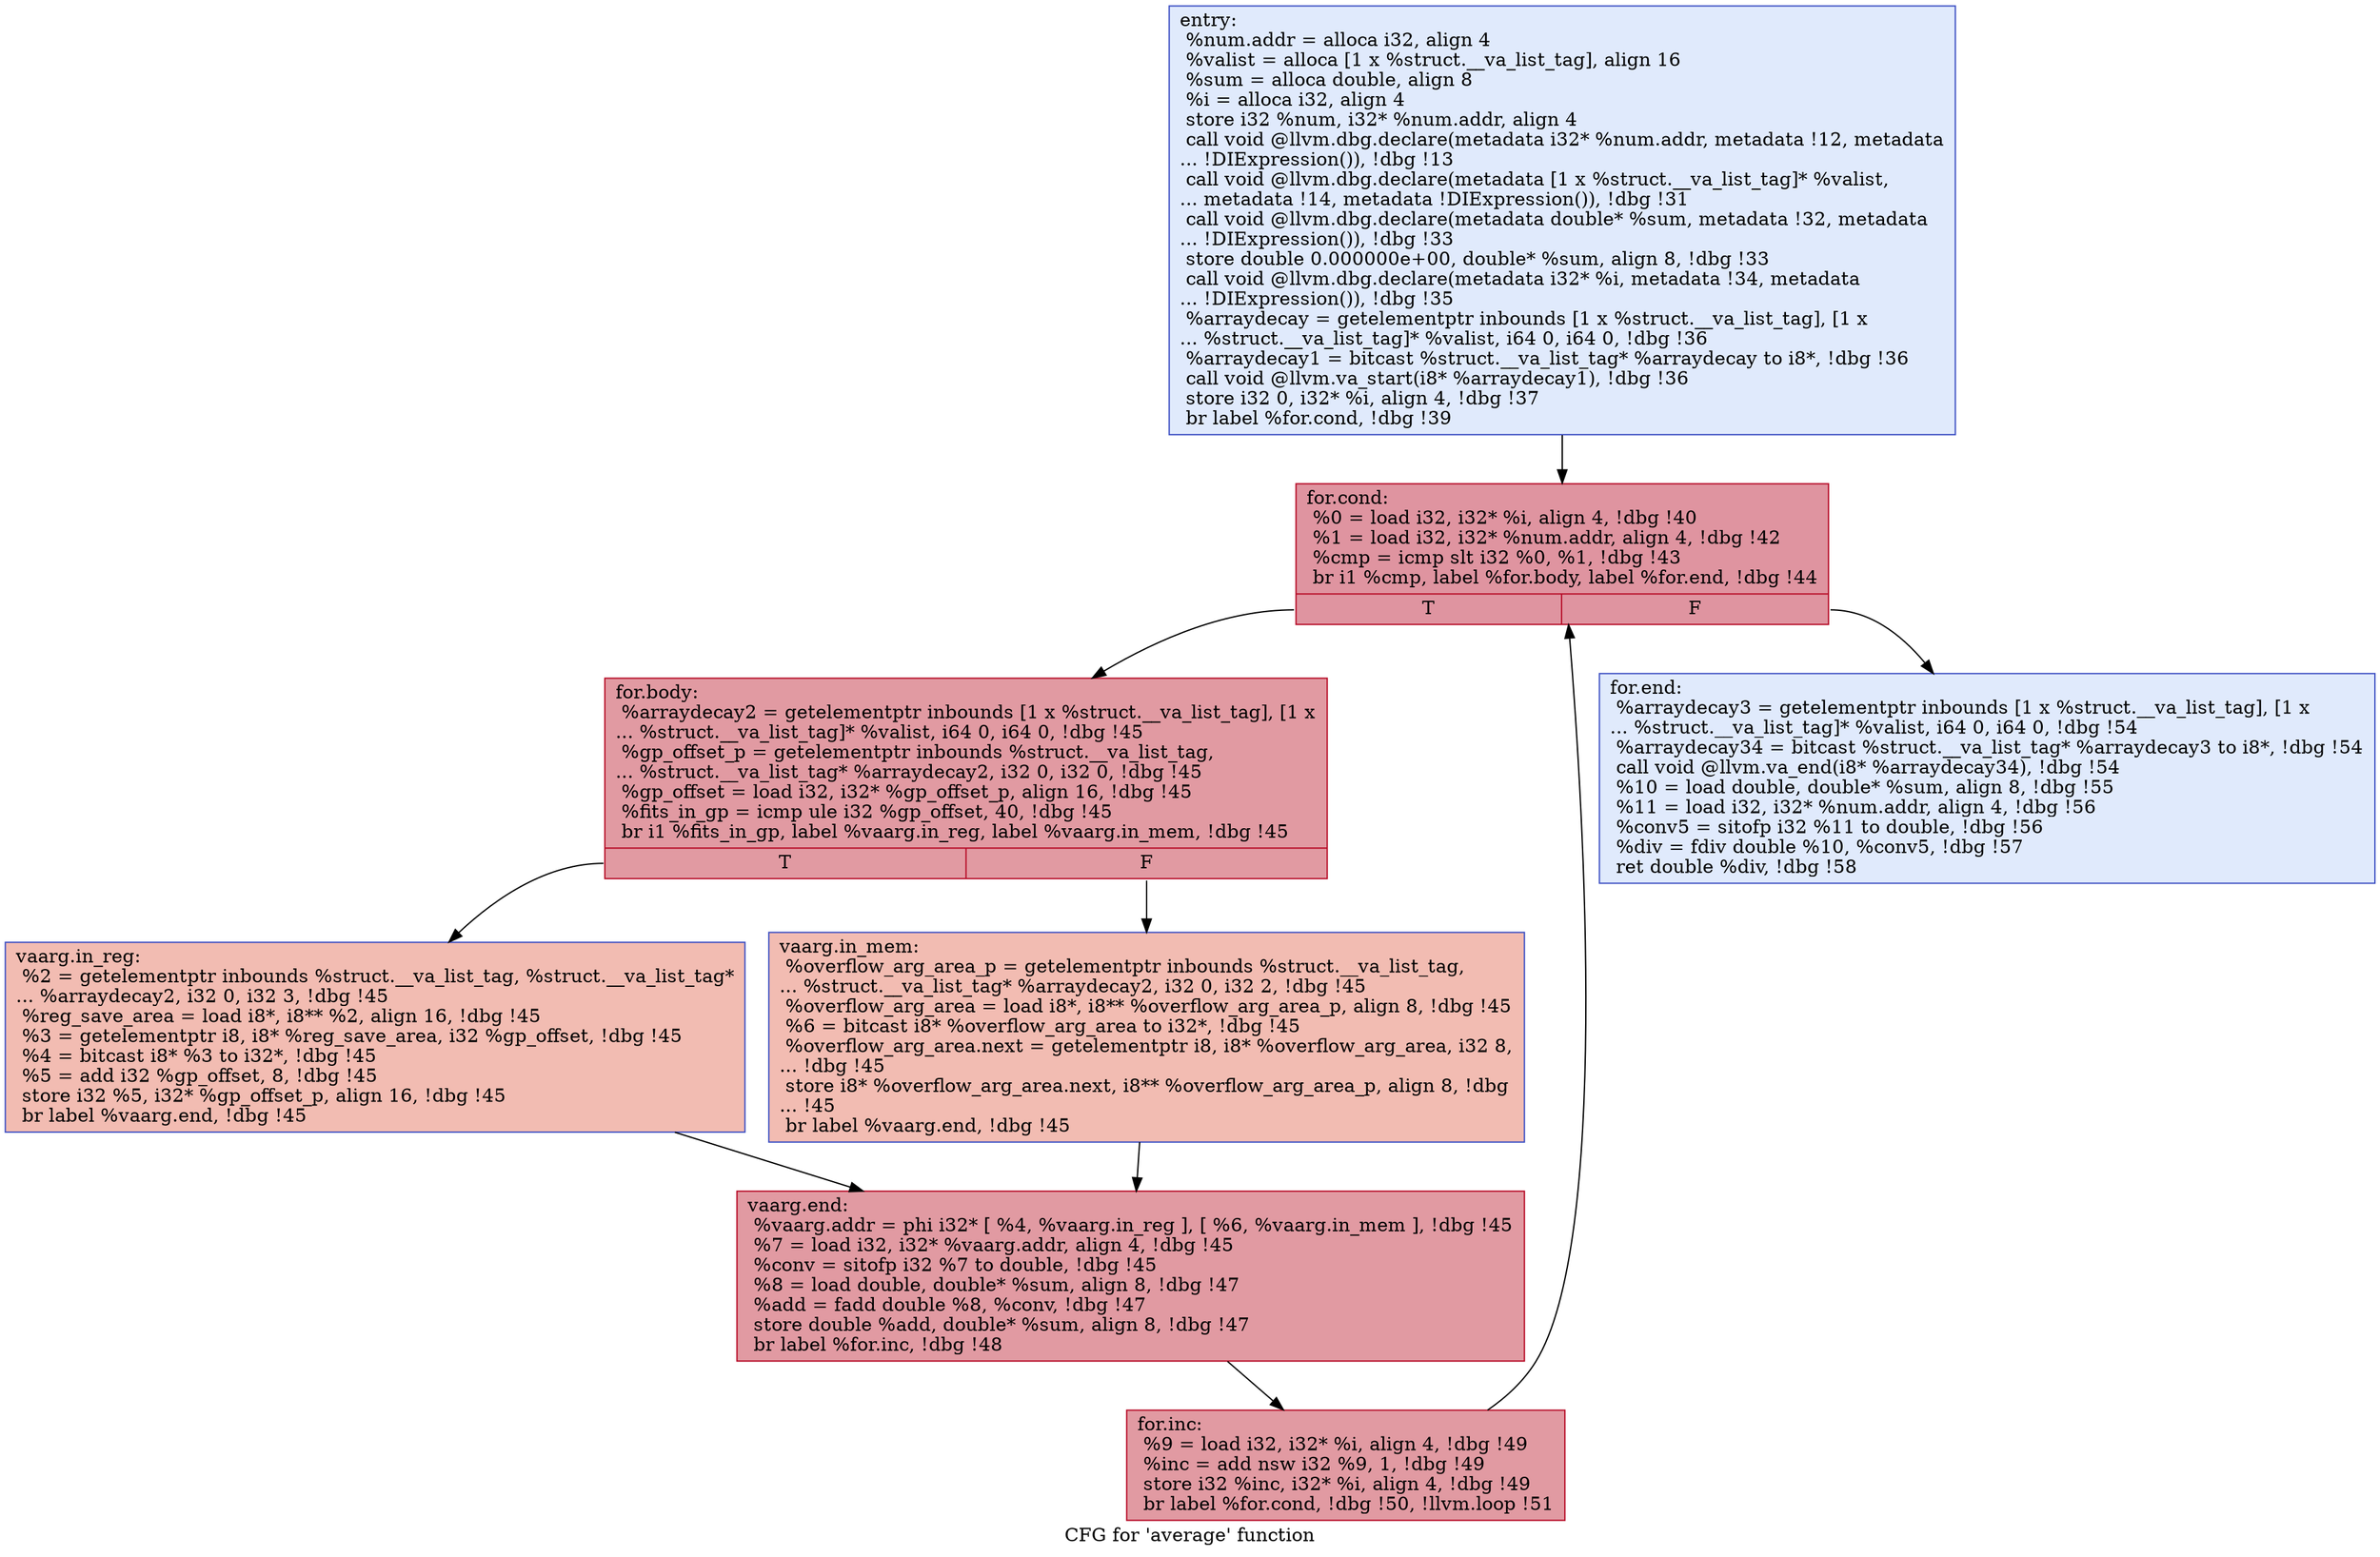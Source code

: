 digraph "CFG for 'average' function" {
	label="CFG for 'average' function";

	Node0x10daa80 [shape=record,color="#3d50c3ff", style=filled, fillcolor="#b9d0f970",label="{entry:\l  %num.addr = alloca i32, align 4\l  %valist = alloca [1 x %struct.__va_list_tag], align 16\l  %sum = alloca double, align 8\l  %i = alloca i32, align 4\l  store i32 %num, i32* %num.addr, align 4\l  call void @llvm.dbg.declare(metadata i32* %num.addr, metadata !12, metadata\l... !DIExpression()), !dbg !13\l  call void @llvm.dbg.declare(metadata [1 x %struct.__va_list_tag]* %valist,\l... metadata !14, metadata !DIExpression()), !dbg !31\l  call void @llvm.dbg.declare(metadata double* %sum, metadata !32, metadata\l... !DIExpression()), !dbg !33\l  store double 0.000000e+00, double* %sum, align 8, !dbg !33\l  call void @llvm.dbg.declare(metadata i32* %i, metadata !34, metadata\l... !DIExpression()), !dbg !35\l  %arraydecay = getelementptr inbounds [1 x %struct.__va_list_tag], [1 x\l... %struct.__va_list_tag]* %valist, i64 0, i64 0, !dbg !36\l  %arraydecay1 = bitcast %struct.__va_list_tag* %arraydecay to i8*, !dbg !36\l  call void @llvm.va_start(i8* %arraydecay1), !dbg !36\l  store i32 0, i32* %i, align 4, !dbg !37\l  br label %for.cond, !dbg !39\l}"];
	Node0x10daa80 -> Node0x10de970;
	Node0x10de970 [shape=record,color="#b70d28ff", style=filled, fillcolor="#b70d2870",label="{for.cond:                                         \l  %0 = load i32, i32* %i, align 4, !dbg !40\l  %1 = load i32, i32* %num.addr, align 4, !dbg !42\l  %cmp = icmp slt i32 %0, %1, !dbg !43\l  br i1 %cmp, label %for.body, label %for.end, !dbg !44\l|{<s0>T|<s1>F}}"];
	Node0x10de970:s0 -> Node0x10df0f0;
	Node0x10de970:s1 -> Node0x10df170;
	Node0x10df0f0 [shape=record,color="#b70d28ff", style=filled, fillcolor="#bb1b2c70",label="{for.body:                                         \l  %arraydecay2 = getelementptr inbounds [1 x %struct.__va_list_tag], [1 x\l... %struct.__va_list_tag]* %valist, i64 0, i64 0, !dbg !45\l  %gp_offset_p = getelementptr inbounds %struct.__va_list_tag,\l... %struct.__va_list_tag* %arraydecay2, i32 0, i32 0, !dbg !45\l  %gp_offset = load i32, i32* %gp_offset_p, align 16, !dbg !45\l  %fits_in_gp = icmp ule i32 %gp_offset, 40, !dbg !45\l  br i1 %fits_in_gp, label %vaarg.in_reg, label %vaarg.in_mem, !dbg !45\l|{<s0>T|<s1>F}}"];
	Node0x10df0f0:s0 -> Node0x10e0050;
	Node0x10df0f0:s1 -> Node0x10e00d0;
	Node0x10e0050 [shape=record,color="#3d50c3ff", style=filled, fillcolor="#e1675170",label="{vaarg.in_reg:                                     \l  %2 = getelementptr inbounds %struct.__va_list_tag, %struct.__va_list_tag*\l... %arraydecay2, i32 0, i32 3, !dbg !45\l  %reg_save_area = load i8*, i8** %2, align 16, !dbg !45\l  %3 = getelementptr i8, i8* %reg_save_area, i32 %gp_offset, !dbg !45\l  %4 = bitcast i8* %3 to i32*, !dbg !45\l  %5 = add i32 %gp_offset, 8, !dbg !45\l  store i32 %5, i32* %gp_offset_p, align 16, !dbg !45\l  br label %vaarg.end, !dbg !45\l}"];
	Node0x10e0050 -> Node0x10e06a0;
	Node0x10e00d0 [shape=record,color="#3d50c3ff", style=filled, fillcolor="#e1675170",label="{vaarg.in_mem:                                     \l  %overflow_arg_area_p = getelementptr inbounds %struct.__va_list_tag,\l... %struct.__va_list_tag* %arraydecay2, i32 0, i32 2, !dbg !45\l  %overflow_arg_area = load i8*, i8** %overflow_arg_area_p, align 8, !dbg !45\l  %6 = bitcast i8* %overflow_arg_area to i32*, !dbg !45\l  %overflow_arg_area.next = getelementptr i8, i8* %overflow_arg_area, i32 8,\l... !dbg !45\l  store i8* %overflow_arg_area.next, i8** %overflow_arg_area_p, align 8, !dbg\l... !45\l  br label %vaarg.end, !dbg !45\l}"];
	Node0x10e00d0 -> Node0x10e06a0;
	Node0x10e06a0 [shape=record,color="#b70d28ff", style=filled, fillcolor="#bb1b2c70",label="{vaarg.end:                                        \l  %vaarg.addr = phi i32* [ %4, %vaarg.in_reg ], [ %6, %vaarg.in_mem ], !dbg !45\l  %7 = load i32, i32* %vaarg.addr, align 4, !dbg !45\l  %conv = sitofp i32 %7 to double, !dbg !45\l  %8 = load double, double* %sum, align 8, !dbg !47\l  %add = fadd double %8, %conv, !dbg !47\l  store double %add, double* %sum, align 8, !dbg !47\l  br label %for.inc, !dbg !48\l}"];
	Node0x10e06a0 -> Node0x10e0530;
	Node0x10e0530 [shape=record,color="#b70d28ff", style=filled, fillcolor="#bb1b2c70",label="{for.inc:                                          \l  %9 = load i32, i32* %i, align 4, !dbg !49\l  %inc = add nsw i32 %9, 1, !dbg !49\l  store i32 %inc, i32* %i, align 4, !dbg !49\l  br label %for.cond, !dbg !50, !llvm.loop !51\l}"];
	Node0x10e0530 -> Node0x10de970;
	Node0x10df170 [shape=record,color="#3d50c3ff", style=filled, fillcolor="#b9d0f970",label="{for.end:                                          \l  %arraydecay3 = getelementptr inbounds [1 x %struct.__va_list_tag], [1 x\l... %struct.__va_list_tag]* %valist, i64 0, i64 0, !dbg !54\l  %arraydecay34 = bitcast %struct.__va_list_tag* %arraydecay3 to i8*, !dbg !54\l  call void @llvm.va_end(i8* %arraydecay34), !dbg !54\l  %10 = load double, double* %sum, align 8, !dbg !55\l  %11 = load i32, i32* %num.addr, align 4, !dbg !56\l  %conv5 = sitofp i32 %11 to double, !dbg !56\l  %div = fdiv double %10, %conv5, !dbg !57\l  ret double %div, !dbg !58\l}"];
}
